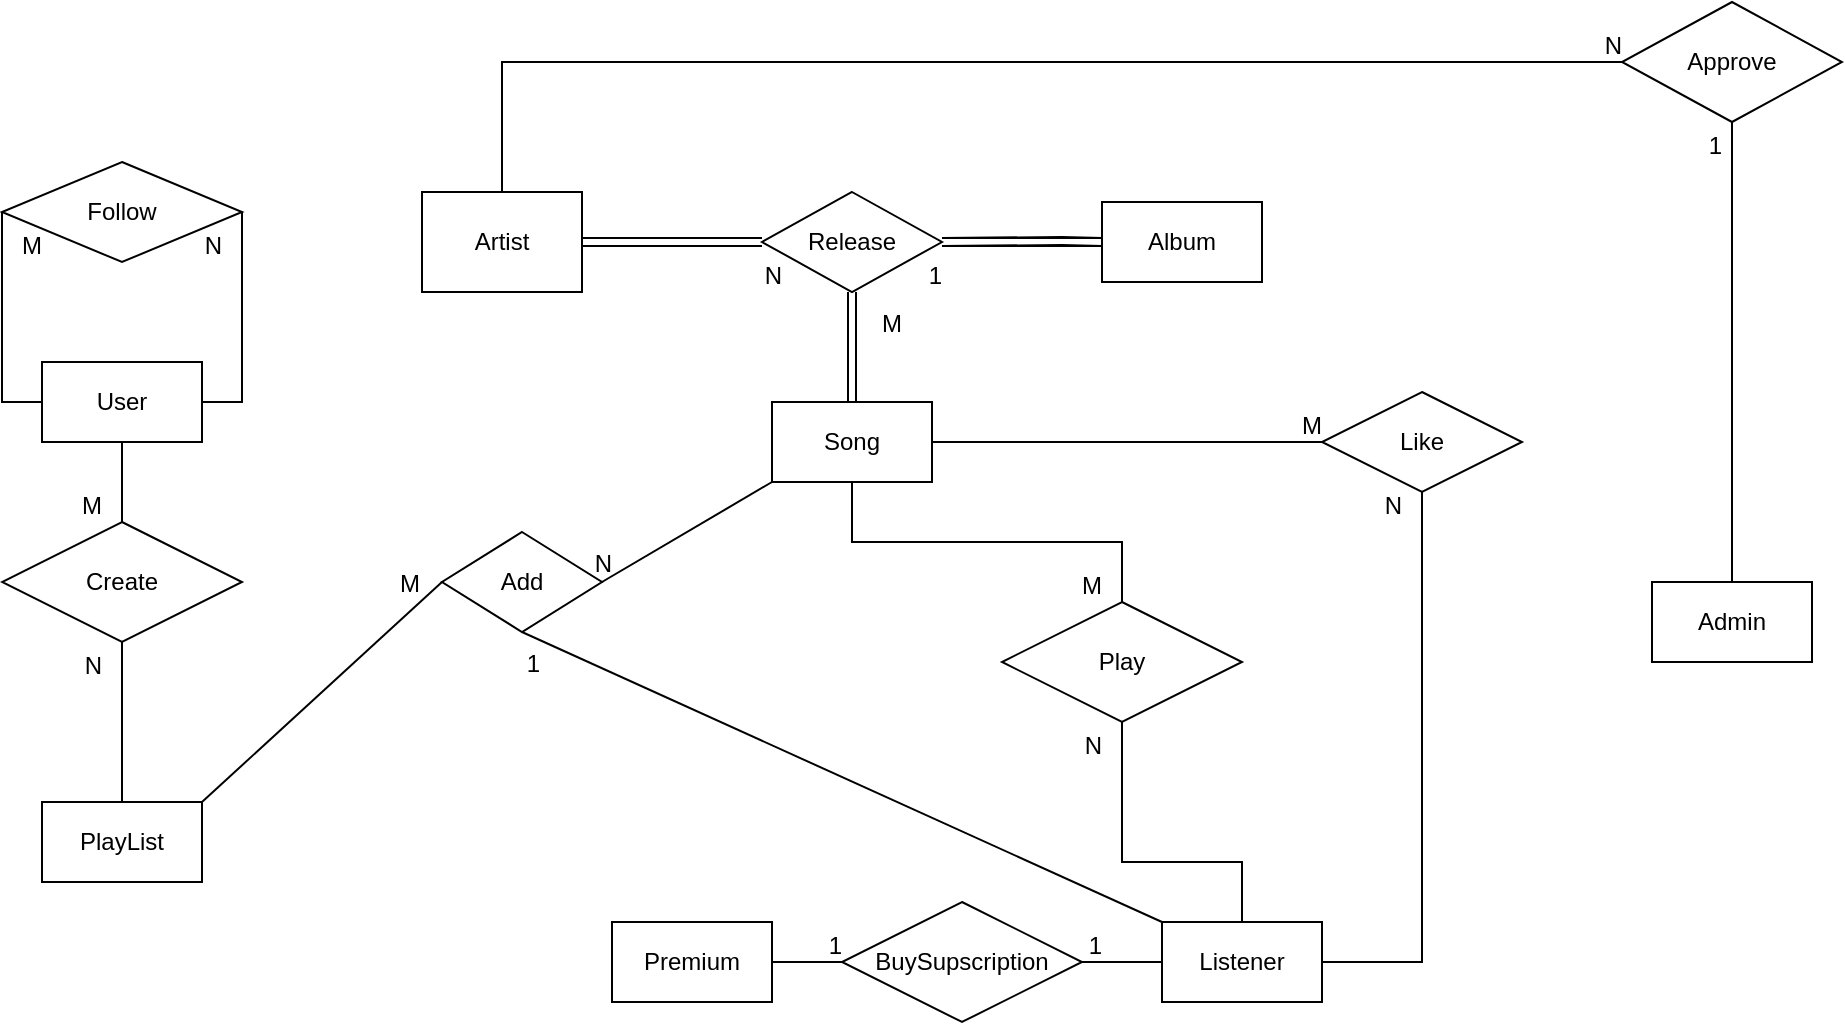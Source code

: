 <mxfile version="13.1.3" type="device"><diagram id="LkHL4_z2uf7m84WFiCol" name="Page-1"><mxGraphModel dx="1888" dy="1648" grid="1" gridSize="10" guides="1" tooltips="1" connect="1" arrows="1" fold="1" page="1" pageScale="1" pageWidth="850" pageHeight="1100" math="0" shadow="0"><root><mxCell id="0"/><mxCell id="1" parent="0"/><mxCell id="Dhpkr_VKIaWOPddgfKri-1" value="Artist" style="whiteSpace=wrap;html=1;align=center;" parent="1" vertex="1"><mxGeometry x="140" y="35" width="80" height="50" as="geometry"/></mxCell><mxCell id="Dhpkr_VKIaWOPddgfKri-26" value="" style="edgeStyle=orthogonalEdgeStyle;shape=link;rounded=0;orthogonalLoop=1;jettySize=auto;html=1;" parent="1" source="Dhpkr_VKIaWOPddgfKri-3" edge="1"><mxGeometry relative="1" as="geometry"><mxPoint x="400" y="60" as="targetPoint"/></mxGeometry></mxCell><mxCell id="Dhpkr_VKIaWOPddgfKri-3" value="Album" style="whiteSpace=wrap;html=1;align=center;" parent="1" vertex="1"><mxGeometry x="480" y="40" width="80" height="40" as="geometry"/></mxCell><mxCell id="Dhpkr_VKIaWOPddgfKri-4" value="User" style="whiteSpace=wrap;html=1;align=center;" parent="1" vertex="1"><mxGeometry x="-50" y="120" width="80" height="40" as="geometry"/></mxCell><mxCell id="Dhpkr_VKIaWOPddgfKri-5" value="Premium" style="whiteSpace=wrap;html=1;align=center;" parent="1" vertex="1"><mxGeometry x="235" y="400" width="80" height="40" as="geometry"/></mxCell><mxCell id="Dhpkr_VKIaWOPddgfKri-6" value="Song" style="whiteSpace=wrap;html=1;align=center;" parent="1" vertex="1"><mxGeometry x="315" y="140" width="80" height="40" as="geometry"/></mxCell><mxCell id="Dhpkr_VKIaWOPddgfKri-7" value="PlayList" style="whiteSpace=wrap;html=1;align=center;" parent="1" vertex="1"><mxGeometry x="-50" y="340" width="80" height="40" as="geometry"/></mxCell><mxCell id="Dhpkr_VKIaWOPddgfKri-8" value="Listener" style="whiteSpace=wrap;html=1;align=center;" parent="1" vertex="1"><mxGeometry x="510" y="400" width="80" height="40" as="geometry"/></mxCell><mxCell id="Dhpkr_VKIaWOPddgfKri-23" style="edgeStyle=orthogonalEdgeStyle;shape=link;rounded=0;orthogonalLoop=1;jettySize=auto;html=1;" parent="1" source="Dhpkr_VKIaWOPddgfKri-11" target="Dhpkr_VKIaWOPddgfKri-6" edge="1"><mxGeometry relative="1" as="geometry"/></mxCell><mxCell id="Dhpkr_VKIaWOPddgfKri-11" value="Release" style="shape=rhombus;perimeter=rhombusPerimeter;whiteSpace=wrap;html=1;align=center;" parent="1" vertex="1"><mxGeometry x="310" y="35" width="90" height="50" as="geometry"/></mxCell><mxCell id="Dhpkr_VKIaWOPddgfKri-12" value="" style="endArrow=none;html=1;rounded=0;shape=link;" parent="1" edge="1"><mxGeometry relative="1" as="geometry"><mxPoint x="220" y="60" as="sourcePoint"/><mxPoint x="310" y="60" as="targetPoint"/></mxGeometry></mxCell><mxCell id="Dhpkr_VKIaWOPddgfKri-13" value="1" style="resizable=0;html=1;align=right;verticalAlign=bottom;" parent="Dhpkr_VKIaWOPddgfKri-12" connectable="0" vertex="1"><mxGeometry x="1" relative="1" as="geometry"><mxPoint x="90" y="25" as="offset"/></mxGeometry></mxCell><mxCell id="Dhpkr_VKIaWOPddgfKri-17" value="" style="endArrow=none;html=1;rounded=0;exitX=1;exitY=0.5;exitDx=0;exitDy=0;entryX=1;entryY=0.5;entryDx=0;entryDy=0;" parent="1" source="Dhpkr_VKIaWOPddgfKri-28" target="Dhpkr_VKIaWOPddgfKri-4" edge="1"><mxGeometry relative="1" as="geometry"><mxPoint x="110" y="90" as="sourcePoint"/><mxPoint x="270" y="90" as="targetPoint"/><Array as="points"><mxPoint x="50" y="140"/></Array></mxGeometry></mxCell><mxCell id="Dhpkr_VKIaWOPddgfKri-19" value="" style="endArrow=none;html=1;rounded=0;shape=link;" parent="1" edge="1"><mxGeometry relative="1" as="geometry"><mxPoint x="400" y="60" as="sourcePoint"/><mxPoint x="480" y="60" as="targetPoint"/><Array as="points"><mxPoint x="460" y="59.5"/></Array></mxGeometry></mxCell><mxCell id="Dhpkr_VKIaWOPddgfKri-20" value="M" style="resizable=0;html=1;align=right;verticalAlign=bottom;" parent="Dhpkr_VKIaWOPddgfKri-19" connectable="0" vertex="1"><mxGeometry x="1" relative="1" as="geometry"><mxPoint x="-99.99" y="50" as="offset"/></mxGeometry></mxCell><mxCell id="Dhpkr_VKIaWOPddgfKri-24" value="N" style="resizable=0;html=1;align=right;verticalAlign=bottom;" parent="1" connectable="0" vertex="1"><mxGeometry x="330.002" y="85.0" as="geometry"><mxPoint x="-9.99" as="offset"/></mxGeometry></mxCell><mxCell id="Dhpkr_VKIaWOPddgfKri-28" value="Follow" style="shape=rhombus;perimeter=rhombusPerimeter;whiteSpace=wrap;html=1;align=center;" parent="1" vertex="1"><mxGeometry x="-70" y="20" width="120" height="50" as="geometry"/></mxCell><mxCell id="Dhpkr_VKIaWOPddgfKri-30" value="" style="endArrow=none;html=1;rounded=0;exitX=0;exitY=0.5;exitDx=0;exitDy=0;entryX=0;entryY=0.5;entryDx=0;entryDy=0;" parent="1" source="Dhpkr_VKIaWOPddgfKri-28" target="Dhpkr_VKIaWOPddgfKri-4" edge="1"><mxGeometry relative="1" as="geometry"><mxPoint x="-40" y="200" as="sourcePoint"/><mxPoint x="120" y="200" as="targetPoint"/><Array as="points"><mxPoint x="-70" y="140"/></Array></mxGeometry></mxCell><mxCell id="Dhpkr_VKIaWOPddgfKri-31" value="M" style="resizable=0;html=1;align=right;verticalAlign=bottom;" parent="Dhpkr_VKIaWOPddgfKri-30" connectable="0" vertex="1"><mxGeometry x="1" relative="1" as="geometry"><mxPoint y="-70" as="offset"/></mxGeometry></mxCell><mxCell id="Dhpkr_VKIaWOPddgfKri-34" value="N" style="resizable=0;html=1;align=right;verticalAlign=bottom;" parent="1" connectable="0" vertex="1"><mxGeometry x="50" y="50" as="geometry"><mxPoint x="-10" y="20" as="offset"/></mxGeometry></mxCell><mxCell id="Dhpkr_VKIaWOPddgfKri-36" value="Create" style="shape=rhombus;perimeter=rhombusPerimeter;whiteSpace=wrap;html=1;align=center;" parent="1" vertex="1"><mxGeometry x="-70" y="200" width="120" height="60" as="geometry"/></mxCell><mxCell id="Dhpkr_VKIaWOPddgfKri-37" value="" style="endArrow=none;html=1;rounded=0;exitX=0.5;exitY=1;exitDx=0;exitDy=0;" parent="1" source="Dhpkr_VKIaWOPddgfKri-4" target="Dhpkr_VKIaWOPddgfKri-36" edge="1"><mxGeometry relative="1" as="geometry"><mxPoint x="90" y="210" as="sourcePoint"/><mxPoint x="250" y="210" as="targetPoint"/></mxGeometry></mxCell><mxCell id="Dhpkr_VKIaWOPddgfKri-38" value="M" style="resizable=0;html=1;align=right;verticalAlign=bottom;" parent="Dhpkr_VKIaWOPddgfKri-37" connectable="0" vertex="1"><mxGeometry x="1" relative="1" as="geometry"><mxPoint x="-10" as="offset"/></mxGeometry></mxCell><mxCell id="Dhpkr_VKIaWOPddgfKri-39" value="" style="endArrow=none;html=1;rounded=0;exitX=0.5;exitY=1;exitDx=0;exitDy=0;entryX=0.5;entryY=0;entryDx=0;entryDy=0;" parent="1" source="Dhpkr_VKIaWOPddgfKri-36" target="Dhpkr_VKIaWOPddgfKri-7" edge="1"><mxGeometry relative="1" as="geometry"><mxPoint x="60" y="240" as="sourcePoint"/><mxPoint x="220" y="240" as="targetPoint"/></mxGeometry></mxCell><mxCell id="Dhpkr_VKIaWOPddgfKri-40" value="N" style="resizable=0;html=1;align=right;verticalAlign=bottom;" parent="Dhpkr_VKIaWOPddgfKri-39" connectable="0" vertex="1"><mxGeometry x="1" relative="1" as="geometry"><mxPoint x="-10" y="-60" as="offset"/></mxGeometry></mxCell><mxCell id="Dhpkr_VKIaWOPddgfKri-41" value="BuySupscription" style="shape=rhombus;perimeter=rhombusPerimeter;whiteSpace=wrap;html=1;align=center;" parent="1" vertex="1"><mxGeometry x="350" y="390" width="120" height="60" as="geometry"/></mxCell><mxCell id="Dhpkr_VKIaWOPddgfKri-42" value="" style="endArrow=none;html=1;rounded=0;exitX=1;exitY=0.5;exitDx=0;exitDy=0;entryX=0;entryY=0.5;entryDx=0;entryDy=0;" parent="1" source="Dhpkr_VKIaWOPddgfKri-5" target="Dhpkr_VKIaWOPddgfKri-41" edge="1"><mxGeometry relative="1" as="geometry"><mxPoint x="200" y="290" as="sourcePoint"/><mxPoint x="360" y="290" as="targetPoint"/></mxGeometry></mxCell><mxCell id="Dhpkr_VKIaWOPddgfKri-43" value="1" style="resizable=0;html=1;align=right;verticalAlign=bottom;" parent="Dhpkr_VKIaWOPddgfKri-42" connectable="0" vertex="1"><mxGeometry x="1" relative="1" as="geometry"><mxPoint as="offset"/></mxGeometry></mxCell><mxCell id="Dhpkr_VKIaWOPddgfKri-46" value="" style="endArrow=none;html=1;rounded=0;exitX=1;exitY=0.5;exitDx=0;exitDy=0;entryX=0;entryY=0.5;entryDx=0;entryDy=0;" parent="1" source="Dhpkr_VKIaWOPddgfKri-41" target="Dhpkr_VKIaWOPddgfKri-8" edge="1"><mxGeometry relative="1" as="geometry"><mxPoint x="390" y="300" as="sourcePoint"/><mxPoint x="550" y="300" as="targetPoint"/></mxGeometry></mxCell><mxCell id="Dhpkr_VKIaWOPddgfKri-47" value="1" style="resizable=0;html=1;align=right;verticalAlign=bottom;" parent="Dhpkr_VKIaWOPddgfKri-46" connectable="0" vertex="1"><mxGeometry x="1" relative="1" as="geometry"><mxPoint x="-30" as="offset"/></mxGeometry></mxCell><mxCell id="eTAXX9ihkqnR0IYxlFnS-7" value="Admin" style="whiteSpace=wrap;html=1;align=center;" vertex="1" parent="1"><mxGeometry x="755" y="230" width="80" height="40" as="geometry"/></mxCell><mxCell id="eTAXX9ihkqnR0IYxlFnS-9" value="Play" style="shape=rhombus;perimeter=rhombusPerimeter;whiteSpace=wrap;html=1;align=center;" vertex="1" parent="1"><mxGeometry x="430" y="240" width="120" height="60" as="geometry"/></mxCell><mxCell id="eTAXX9ihkqnR0IYxlFnS-13" value="" style="endArrow=none;html=1;rounded=0;entryX=0.5;entryY=0;entryDx=0;entryDy=0;exitX=0.5;exitY=1;exitDx=0;exitDy=0;" edge="1" parent="1" source="Dhpkr_VKIaWOPddgfKri-6" target="eTAXX9ihkqnR0IYxlFnS-9"><mxGeometry relative="1" as="geometry"><mxPoint x="340" y="210" as="sourcePoint"/><mxPoint x="500" y="210" as="targetPoint"/><Array as="points"><mxPoint x="355" y="210"/><mxPoint x="490" y="210"/></Array></mxGeometry></mxCell><mxCell id="eTAXX9ihkqnR0IYxlFnS-14" value="M" style="resizable=0;html=1;align=right;verticalAlign=bottom;" connectable="0" vertex="1" parent="eTAXX9ihkqnR0IYxlFnS-13"><mxGeometry x="1" relative="1" as="geometry"><mxPoint x="-10" as="offset"/></mxGeometry></mxCell><mxCell id="eTAXX9ihkqnR0IYxlFnS-15" value="" style="endArrow=none;html=1;rounded=0;entryX=0.5;entryY=0;entryDx=0;entryDy=0;exitX=0.5;exitY=1;exitDx=0;exitDy=0;" edge="1" parent="1" source="eTAXX9ihkqnR0IYxlFnS-9" target="Dhpkr_VKIaWOPddgfKri-8"><mxGeometry relative="1" as="geometry"><mxPoint x="340" y="210" as="sourcePoint"/><mxPoint x="500" y="210" as="targetPoint"/><Array as="points"><mxPoint x="490" y="370"/><mxPoint x="550" y="370"/></Array></mxGeometry></mxCell><mxCell id="eTAXX9ihkqnR0IYxlFnS-16" value="N" style="resizable=0;html=1;align=right;verticalAlign=bottom;" connectable="0" vertex="1" parent="eTAXX9ihkqnR0IYxlFnS-15"><mxGeometry x="1" relative="1" as="geometry"><mxPoint x="-70" y="-80" as="offset"/></mxGeometry></mxCell><mxCell id="eTAXX9ihkqnR0IYxlFnS-17" value="Like" style="shape=rhombus;perimeter=rhombusPerimeter;whiteSpace=wrap;html=1;align=center;" vertex="1" parent="1"><mxGeometry x="590" y="135" width="100" height="50" as="geometry"/></mxCell><mxCell id="eTAXX9ihkqnR0IYxlFnS-18" value="" style="endArrow=none;html=1;rounded=0;entryX=0.5;entryY=1;entryDx=0;entryDy=0;exitX=1;exitY=0.5;exitDx=0;exitDy=0;" edge="1" parent="1" source="Dhpkr_VKIaWOPddgfKri-8" target="eTAXX9ihkqnR0IYxlFnS-17"><mxGeometry relative="1" as="geometry"><mxPoint x="340" y="290" as="sourcePoint"/><mxPoint x="500" y="290" as="targetPoint"/><Array as="points"><mxPoint x="640" y="420"/></Array></mxGeometry></mxCell><mxCell id="eTAXX9ihkqnR0IYxlFnS-19" value="N" style="resizable=0;html=1;align=right;verticalAlign=bottom;" connectable="0" vertex="1" parent="eTAXX9ihkqnR0IYxlFnS-18"><mxGeometry x="1" relative="1" as="geometry"><mxPoint x="-10" y="15" as="offset"/></mxGeometry></mxCell><mxCell id="eTAXX9ihkqnR0IYxlFnS-26" value="" style="endArrow=none;html=1;rounded=0;entryX=0;entryY=0.5;entryDx=0;entryDy=0;exitX=1;exitY=0.5;exitDx=0;exitDy=0;" edge="1" parent="1" source="Dhpkr_VKIaWOPddgfKri-6" target="eTAXX9ihkqnR0IYxlFnS-17"><mxGeometry relative="1" as="geometry"><mxPoint x="340" y="290" as="sourcePoint"/><mxPoint x="500" y="290" as="targetPoint"/></mxGeometry></mxCell><mxCell id="eTAXX9ihkqnR0IYxlFnS-27" value="M" style="resizable=0;html=1;align=right;verticalAlign=bottom;" connectable="0" vertex="1" parent="eTAXX9ihkqnR0IYxlFnS-26"><mxGeometry x="1" relative="1" as="geometry"><mxPoint as="offset"/></mxGeometry></mxCell><mxCell id="eTAXX9ihkqnR0IYxlFnS-29" value="Add" style="shape=rhombus;perimeter=rhombusPerimeter;whiteSpace=wrap;html=1;align=center;" vertex="1" parent="1"><mxGeometry x="150" y="205" width="80" height="50" as="geometry"/></mxCell><mxCell id="eTAXX9ihkqnR0IYxlFnS-30" value="" style="endArrow=none;html=1;rounded=0;entryX=1;entryY=0.5;entryDx=0;entryDy=0;exitX=0;exitY=1;exitDx=0;exitDy=0;" edge="1" parent="1" source="Dhpkr_VKIaWOPddgfKri-6" target="eTAXX9ihkqnR0IYxlFnS-29"><mxGeometry relative="1" as="geometry"><mxPoint x="340" y="180" as="sourcePoint"/><mxPoint x="500" y="180" as="targetPoint"/></mxGeometry></mxCell><mxCell id="eTAXX9ihkqnR0IYxlFnS-31" value="N" style="resizable=0;html=1;align=right;verticalAlign=bottom;" connectable="0" vertex="1" parent="eTAXX9ihkqnR0IYxlFnS-30"><mxGeometry x="1" relative="1" as="geometry"><mxPoint x="5.33" y="-0.19" as="offset"/></mxGeometry></mxCell><mxCell id="eTAXX9ihkqnR0IYxlFnS-32" value="" style="endArrow=none;html=1;rounded=0;entryX=0;entryY=0.5;entryDx=0;entryDy=0;exitX=1;exitY=0;exitDx=0;exitDy=0;" edge="1" parent="1" source="Dhpkr_VKIaWOPddgfKri-7" target="eTAXX9ihkqnR0IYxlFnS-29"><mxGeometry relative="1" as="geometry"><mxPoint x="340" y="180" as="sourcePoint"/><mxPoint x="500" y="180" as="targetPoint"/></mxGeometry></mxCell><mxCell id="eTAXX9ihkqnR0IYxlFnS-33" value="M" style="resizable=0;html=1;align=right;verticalAlign=bottom;" connectable="0" vertex="1" parent="eTAXX9ihkqnR0IYxlFnS-32"><mxGeometry x="1" relative="1" as="geometry"><mxPoint x="-10.16" y="10.14" as="offset"/></mxGeometry></mxCell><mxCell id="eTAXX9ihkqnR0IYxlFnS-34" value="" style="endArrow=none;html=1;rounded=0;entryX=0.5;entryY=1;entryDx=0;entryDy=0;exitX=0;exitY=0;exitDx=0;exitDy=0;" edge="1" parent="1" source="Dhpkr_VKIaWOPddgfKri-8" target="eTAXX9ihkqnR0IYxlFnS-29"><mxGeometry relative="1" as="geometry"><mxPoint x="340" y="180" as="sourcePoint"/><mxPoint x="500" y="180" as="targetPoint"/></mxGeometry></mxCell><mxCell id="eTAXX9ihkqnR0IYxlFnS-35" value="1" style="resizable=0;html=1;align=right;verticalAlign=bottom;" connectable="0" vertex="1" parent="eTAXX9ihkqnR0IYxlFnS-34"><mxGeometry x="1" relative="1" as="geometry"><mxPoint x="9.71" y="24.87" as="offset"/></mxGeometry></mxCell><mxCell id="eTAXX9ihkqnR0IYxlFnS-36" value="Approve" style="shape=rhombus;perimeter=rhombusPerimeter;whiteSpace=wrap;html=1;align=center;" vertex="1" parent="1"><mxGeometry x="740" y="-60" width="110" height="60" as="geometry"/></mxCell><mxCell id="eTAXX9ihkqnR0IYxlFnS-37" value="" style="endArrow=none;html=1;rounded=0;entryX=0.5;entryY=1;entryDx=0;entryDy=0;exitX=0.5;exitY=0;exitDx=0;exitDy=0;" edge="1" parent="1" source="eTAXX9ihkqnR0IYxlFnS-7" target="eTAXX9ihkqnR0IYxlFnS-36"><mxGeometry relative="1" as="geometry"><mxPoint x="340" y="30" as="sourcePoint"/><mxPoint x="500" y="30" as="targetPoint"/></mxGeometry></mxCell><mxCell id="eTAXX9ihkqnR0IYxlFnS-38" value="1" style="resizable=0;html=1;align=right;verticalAlign=bottom;" connectable="0" vertex="1" parent="eTAXX9ihkqnR0IYxlFnS-37"><mxGeometry x="1" relative="1" as="geometry"><mxPoint x="-5" y="20" as="offset"/></mxGeometry></mxCell><mxCell id="eTAXX9ihkqnR0IYxlFnS-39" value="" style="endArrow=none;html=1;rounded=0;entryX=0;entryY=0.5;entryDx=0;entryDy=0;exitX=0.5;exitY=0;exitDx=0;exitDy=0;" edge="1" parent="1" source="Dhpkr_VKIaWOPddgfKri-1" target="eTAXX9ihkqnR0IYxlFnS-36"><mxGeometry relative="1" as="geometry"><mxPoint x="340" y="30" as="sourcePoint"/><mxPoint x="500" y="30" as="targetPoint"/><Array as="points"><mxPoint x="180" y="-30"/></Array></mxGeometry></mxCell><mxCell id="eTAXX9ihkqnR0IYxlFnS-40" value="N" style="resizable=0;html=1;align=right;verticalAlign=bottom;" connectable="0" vertex="1" parent="eTAXX9ihkqnR0IYxlFnS-39"><mxGeometry x="1" relative="1" as="geometry"/></mxCell></root></mxGraphModel></diagram></mxfile>